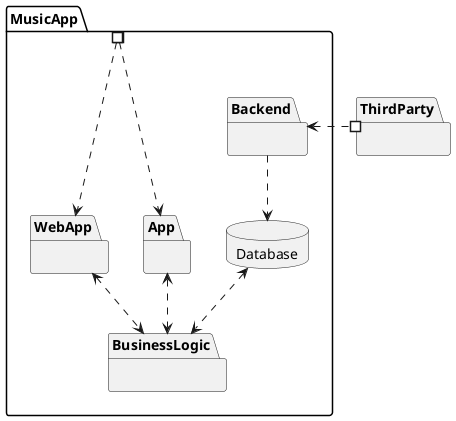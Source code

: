 @startuml baustein

package MusicApp {

  package WebApp {

  }

  package App {

  }

  package BusinessLogic {

  }

  package Backend {

  }

  database Database as db {

  }

  Backend ..> db
  db <.down.> BusinessLogic
  App <..> BusinessLogic
  WebApp <..> BusinessLogic

}

package ThirdParty {

}

Backend <.# ThirdParty

MusicApp #..> App
MusicApp #...> WebApp

@enduml
